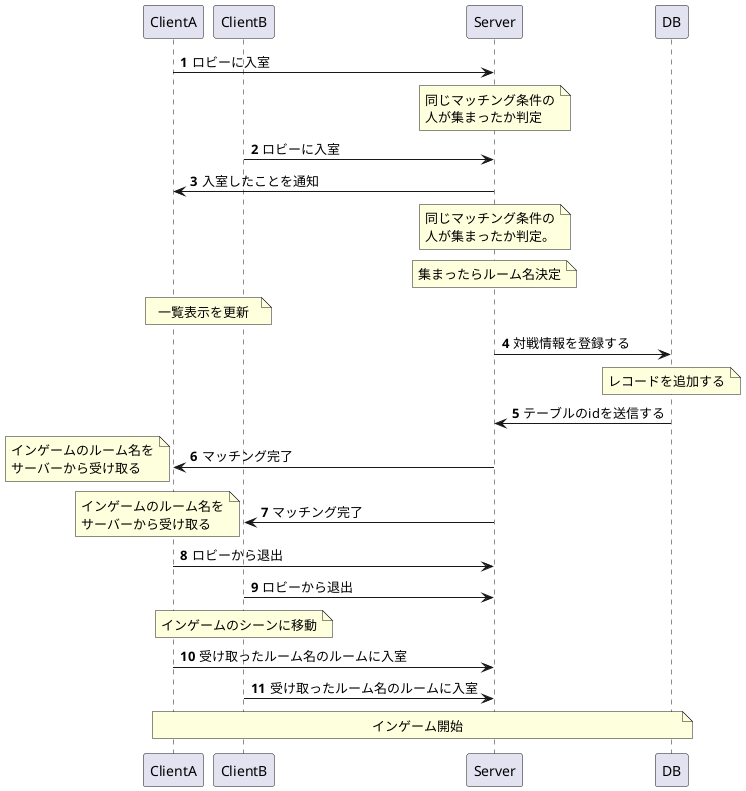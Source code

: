@startuml
'https://plantuml.com/sequence-diagram

autonumber

participant ClientA
participant ClientB
participant Server
participant DB

ClientA->Server:ロビーに入室
note over Server:同じマッチング条件の\n人が集まったか判定

ClientB->Server:ロビーに入室
ClientA<-Server:入室したことを通知
note over Server:同じマッチング条件の\n人が集まったか判定。
note over Server:集まったらルーム名決定

note over ClientA,ClientB:一覧表示を更新

Server->DB:対戦情報を登録する
note over DB:レコードを追加する

Server<-DB:テーブルのidを送信する
ClientA<-Server:マッチング完了
note left:インゲームのルーム名を\nサーバーから受け取る
ClientB<-Server:マッチング完了
note left:インゲームのルーム名を\nサーバーから受け取る

ClientA->Server:ロビーから退出
ClientB->Server:ロビーから退出
note over ClientB:インゲームのシーンに移動

ClientA->Server:受け取ったルーム名のルームに入室
ClientB->Server:受け取ったルーム名のルームに入室

note across:インゲーム開始

@enduml
